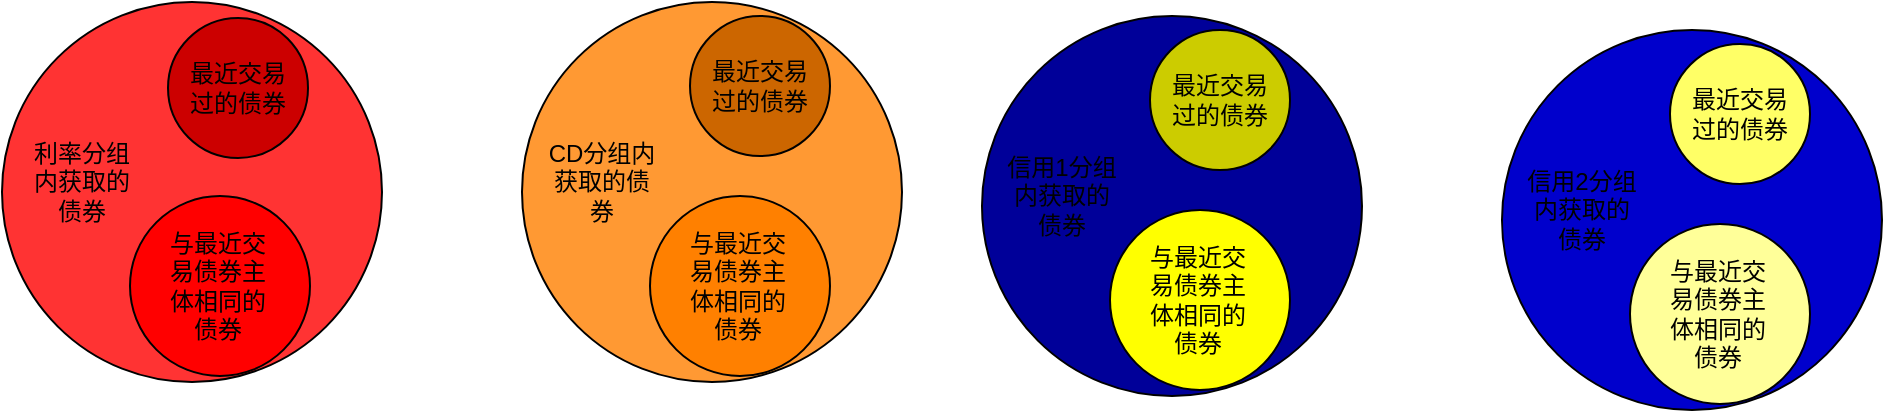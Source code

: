 <mxfile version="21.6.6" type="github">
  <diagram name="Page-1" id="cuxniRh0S-XcieH1EGRX">
    <mxGraphModel dx="1185" dy="639" grid="1" gridSize="10" guides="1" tooltips="1" connect="1" arrows="1" fold="1" page="1" pageScale="1" pageWidth="827" pageHeight="1169" math="0" shadow="0">
      <root>
        <mxCell id="0" />
        <mxCell id="1" parent="0" />
        <mxCell id="pzeU2sRxU3IxJTgZdXs2-1" value="" style="ellipse;whiteSpace=wrap;html=1;aspect=fixed;fillColor=#FF3333;" parent="1" vertex="1">
          <mxGeometry x="30" y="40" width="190" height="190" as="geometry" />
        </mxCell>
        <mxCell id="pzeU2sRxU3IxJTgZdXs2-2" value="利率分组内获取的债券" style="text;html=1;strokeColor=none;fillColor=none;align=center;verticalAlign=middle;whiteSpace=wrap;rounded=0;" parent="1" vertex="1">
          <mxGeometry x="40" y="115" width="60" height="30" as="geometry" />
        </mxCell>
        <mxCell id="pzeU2sRxU3IxJTgZdXs2-7" value="" style="group;fillColor=none;" parent="1" vertex="1" connectable="0">
          <mxGeometry x="113" y="48" width="70" height="70" as="geometry" />
        </mxCell>
        <mxCell id="pzeU2sRxU3IxJTgZdXs2-3" value="" style="ellipse;whiteSpace=wrap;html=1;aspect=fixed;fillColor=#CC0000;" parent="pzeU2sRxU3IxJTgZdXs2-7" vertex="1">
          <mxGeometry width="70" height="70" as="geometry" />
        </mxCell>
        <mxCell id="pzeU2sRxU3IxJTgZdXs2-4" value="最近交易过的债券" style="text;html=1;strokeColor=none;fillColor=none;align=center;verticalAlign=middle;whiteSpace=wrap;rounded=0;" parent="pzeU2sRxU3IxJTgZdXs2-7" vertex="1">
          <mxGeometry x="5" y="20" width="60" height="30" as="geometry" />
        </mxCell>
        <mxCell id="pzeU2sRxU3IxJTgZdXs2-8" value="" style="group" parent="1" vertex="1" connectable="0">
          <mxGeometry x="94" y="137" width="90" height="90" as="geometry" />
        </mxCell>
        <mxCell id="pzeU2sRxU3IxJTgZdXs2-5" value="" style="ellipse;whiteSpace=wrap;html=1;aspect=fixed;fillColor=#FF0000;" parent="pzeU2sRxU3IxJTgZdXs2-8" vertex="1">
          <mxGeometry width="90" height="90" as="geometry" />
        </mxCell>
        <mxCell id="pzeU2sRxU3IxJTgZdXs2-6" value="与最近交易债券主体相同的债券" style="text;html=1;strokeColor=none;fillColor=none;align=center;verticalAlign=middle;whiteSpace=wrap;rounded=0;" parent="pzeU2sRxU3IxJTgZdXs2-8" vertex="1">
          <mxGeometry x="14" y="30" width="60" height="30" as="geometry" />
        </mxCell>
        <mxCell id="r5-Ut91ZBRecWBddgbR_-1" value="" style="ellipse;whiteSpace=wrap;html=1;aspect=fixed;fillColor=#FF9933;" vertex="1" parent="1">
          <mxGeometry x="290" y="40" width="190" height="190" as="geometry" />
        </mxCell>
        <mxCell id="r5-Ut91ZBRecWBddgbR_-2" value="CD分组内获取的债券" style="text;html=1;strokeColor=none;fillColor=none;align=center;verticalAlign=middle;whiteSpace=wrap;rounded=0;" vertex="1" parent="1">
          <mxGeometry x="300" y="115" width="60" height="30" as="geometry" />
        </mxCell>
        <mxCell id="r5-Ut91ZBRecWBddgbR_-3" value="" style="group" vertex="1" connectable="0" parent="1">
          <mxGeometry x="374" y="47" width="70" height="70" as="geometry" />
        </mxCell>
        <mxCell id="r5-Ut91ZBRecWBddgbR_-4" value="" style="ellipse;whiteSpace=wrap;html=1;aspect=fixed;fillColor=#CC6600;" vertex="1" parent="r5-Ut91ZBRecWBddgbR_-3">
          <mxGeometry width="70" height="70" as="geometry" />
        </mxCell>
        <mxCell id="r5-Ut91ZBRecWBddgbR_-5" value="最近交易过的债券" style="text;html=1;strokeColor=none;fillColor=none;align=center;verticalAlign=middle;whiteSpace=wrap;rounded=0;" vertex="1" parent="r5-Ut91ZBRecWBddgbR_-3">
          <mxGeometry x="5" y="20" width="60" height="30" as="geometry" />
        </mxCell>
        <mxCell id="r5-Ut91ZBRecWBddgbR_-6" value="" style="group" vertex="1" connectable="0" parent="1">
          <mxGeometry x="354" y="137" width="90" height="90" as="geometry" />
        </mxCell>
        <mxCell id="r5-Ut91ZBRecWBddgbR_-7" value="" style="ellipse;whiteSpace=wrap;html=1;aspect=fixed;fillColor=#FF8000;" vertex="1" parent="r5-Ut91ZBRecWBddgbR_-6">
          <mxGeometry width="90" height="90" as="geometry" />
        </mxCell>
        <mxCell id="r5-Ut91ZBRecWBddgbR_-8" value="与最近交易债券主体相同的债券" style="text;html=1;strokeColor=none;fillColor=none;align=center;verticalAlign=middle;whiteSpace=wrap;rounded=0;" vertex="1" parent="r5-Ut91ZBRecWBddgbR_-6">
          <mxGeometry x="14" y="30" width="60" height="30" as="geometry" />
        </mxCell>
        <mxCell id="r5-Ut91ZBRecWBddgbR_-9" value="" style="ellipse;whiteSpace=wrap;html=1;aspect=fixed;fillColor=#000099;" vertex="1" parent="1">
          <mxGeometry x="520" y="47" width="190" height="190" as="geometry" />
        </mxCell>
        <mxCell id="r5-Ut91ZBRecWBddgbR_-10" value="信用1分组内获取的债券" style="text;html=1;strokeColor=none;fillColor=none;align=center;verticalAlign=middle;whiteSpace=wrap;rounded=0;" vertex="1" parent="1">
          <mxGeometry x="530" y="122" width="60" height="30" as="geometry" />
        </mxCell>
        <mxCell id="r5-Ut91ZBRecWBddgbR_-11" value="" style="group" vertex="1" connectable="0" parent="1">
          <mxGeometry x="604" y="54" width="70" height="70" as="geometry" />
        </mxCell>
        <mxCell id="r5-Ut91ZBRecWBddgbR_-12" value="" style="ellipse;whiteSpace=wrap;html=1;aspect=fixed;fillColor=#CCCC00;" vertex="1" parent="r5-Ut91ZBRecWBddgbR_-11">
          <mxGeometry width="70" height="70" as="geometry" />
        </mxCell>
        <mxCell id="r5-Ut91ZBRecWBddgbR_-13" value="最近交易过的债券" style="text;html=1;strokeColor=none;fillColor=none;align=center;verticalAlign=middle;whiteSpace=wrap;rounded=0;" vertex="1" parent="r5-Ut91ZBRecWBddgbR_-11">
          <mxGeometry x="5" y="20" width="60" height="30" as="geometry" />
        </mxCell>
        <mxCell id="r5-Ut91ZBRecWBddgbR_-14" value="" style="group" vertex="1" connectable="0" parent="1">
          <mxGeometry x="584" y="144" width="90" height="90" as="geometry" />
        </mxCell>
        <mxCell id="r5-Ut91ZBRecWBddgbR_-15" value="" style="ellipse;whiteSpace=wrap;html=1;aspect=fixed;fillColor=#FFFF00;" vertex="1" parent="r5-Ut91ZBRecWBddgbR_-14">
          <mxGeometry width="90" height="90" as="geometry" />
        </mxCell>
        <mxCell id="r5-Ut91ZBRecWBddgbR_-16" value="与最近交易债券主体相同的债券" style="text;html=1;strokeColor=none;fillColor=none;align=center;verticalAlign=middle;whiteSpace=wrap;rounded=0;" vertex="1" parent="r5-Ut91ZBRecWBddgbR_-14">
          <mxGeometry x="14" y="30" width="60" height="30" as="geometry" />
        </mxCell>
        <mxCell id="r5-Ut91ZBRecWBddgbR_-17" value="" style="ellipse;whiteSpace=wrap;html=1;aspect=fixed;fillColor=#0000CC;" vertex="1" parent="1">
          <mxGeometry x="780" y="54" width="190" height="190" as="geometry" />
        </mxCell>
        <mxCell id="r5-Ut91ZBRecWBddgbR_-18" value="信用2分组内获取的债券" style="text;html=1;strokeColor=none;fillColor=none;align=center;verticalAlign=middle;whiteSpace=wrap;rounded=0;" vertex="1" parent="1">
          <mxGeometry x="790" y="129" width="60" height="30" as="geometry" />
        </mxCell>
        <mxCell id="r5-Ut91ZBRecWBddgbR_-19" value="" style="group" vertex="1" connectable="0" parent="1">
          <mxGeometry x="864" y="61" width="70" height="70" as="geometry" />
        </mxCell>
        <mxCell id="r5-Ut91ZBRecWBddgbR_-20" value="" style="ellipse;whiteSpace=wrap;html=1;aspect=fixed;fillColor=#FFFF66;" vertex="1" parent="r5-Ut91ZBRecWBddgbR_-19">
          <mxGeometry width="70" height="70" as="geometry" />
        </mxCell>
        <mxCell id="r5-Ut91ZBRecWBddgbR_-21" value="最近交易过的债券" style="text;html=1;strokeColor=none;fillColor=none;align=center;verticalAlign=middle;whiteSpace=wrap;rounded=0;" vertex="1" parent="r5-Ut91ZBRecWBddgbR_-19">
          <mxGeometry x="5" y="20" width="60" height="30" as="geometry" />
        </mxCell>
        <mxCell id="r5-Ut91ZBRecWBddgbR_-22" value="" style="group" vertex="1" connectable="0" parent="1">
          <mxGeometry x="844" y="151" width="90" height="90" as="geometry" />
        </mxCell>
        <mxCell id="r5-Ut91ZBRecWBddgbR_-23" value="" style="ellipse;whiteSpace=wrap;html=1;aspect=fixed;fillColor=#FFFF99;" vertex="1" parent="r5-Ut91ZBRecWBddgbR_-22">
          <mxGeometry width="90" height="90" as="geometry" />
        </mxCell>
        <mxCell id="r5-Ut91ZBRecWBddgbR_-24" value="与最近交易债券主体相同的债券" style="text;html=1;strokeColor=none;fillColor=none;align=center;verticalAlign=middle;whiteSpace=wrap;rounded=0;" vertex="1" parent="r5-Ut91ZBRecWBddgbR_-22">
          <mxGeometry x="14" y="30" width="60" height="30" as="geometry" />
        </mxCell>
      </root>
    </mxGraphModel>
  </diagram>
</mxfile>
